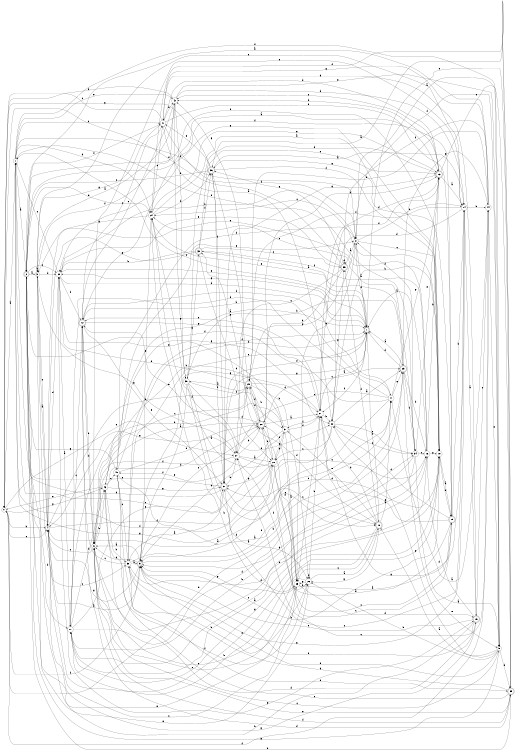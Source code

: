 digraph n36_5 {
__start0 [label="" shape="none"];

rankdir=LR;
size="8,5";

s0 [style="filled", color="black", fillcolor="white" shape="circle", label="0"];
s1 [style="filled", color="black", fillcolor="white" shape="circle", label="1"];
s2 [style="rounded,filled", color="black", fillcolor="white" shape="doublecircle", label="2"];
s3 [style="filled", color="black", fillcolor="white" shape="circle", label="3"];
s4 [style="filled", color="black", fillcolor="white" shape="circle", label="4"];
s5 [style="rounded,filled", color="black", fillcolor="white" shape="doublecircle", label="5"];
s6 [style="filled", color="black", fillcolor="white" shape="circle", label="6"];
s7 [style="rounded,filled", color="black", fillcolor="white" shape="doublecircle", label="7"];
s8 [style="filled", color="black", fillcolor="white" shape="circle", label="8"];
s9 [style="filled", color="black", fillcolor="white" shape="circle", label="9"];
s10 [style="rounded,filled", color="black", fillcolor="white" shape="doublecircle", label="10"];
s11 [style="filled", color="black", fillcolor="white" shape="circle", label="11"];
s12 [style="rounded,filled", color="black", fillcolor="white" shape="doublecircle", label="12"];
s13 [style="rounded,filled", color="black", fillcolor="white" shape="doublecircle", label="13"];
s14 [style="filled", color="black", fillcolor="white" shape="circle", label="14"];
s15 [style="rounded,filled", color="black", fillcolor="white" shape="doublecircle", label="15"];
s16 [style="filled", color="black", fillcolor="white" shape="circle", label="16"];
s17 [style="filled", color="black", fillcolor="white" shape="circle", label="17"];
s18 [style="filled", color="black", fillcolor="white" shape="circle", label="18"];
s19 [style="rounded,filled", color="black", fillcolor="white" shape="doublecircle", label="19"];
s20 [style="rounded,filled", color="black", fillcolor="white" shape="doublecircle", label="20"];
s21 [style="filled", color="black", fillcolor="white" shape="circle", label="21"];
s22 [style="filled", color="black", fillcolor="white" shape="circle", label="22"];
s23 [style="rounded,filled", color="black", fillcolor="white" shape="doublecircle", label="23"];
s24 [style="filled", color="black", fillcolor="white" shape="circle", label="24"];
s25 [style="filled", color="black", fillcolor="white" shape="circle", label="25"];
s26 [style="filled", color="black", fillcolor="white" shape="circle", label="26"];
s27 [style="filled", color="black", fillcolor="white" shape="circle", label="27"];
s28 [style="filled", color="black", fillcolor="white" shape="circle", label="28"];
s29 [style="rounded,filled", color="black", fillcolor="white" shape="doublecircle", label="29"];
s30 [style="filled", color="black", fillcolor="white" shape="circle", label="30"];
s31 [style="filled", color="black", fillcolor="white" shape="circle", label="31"];
s32 [style="filled", color="black", fillcolor="white" shape="circle", label="32"];
s33 [style="rounded,filled", color="black", fillcolor="white" shape="doublecircle", label="33"];
s34 [style="filled", color="black", fillcolor="white" shape="circle", label="34"];
s35 [style="rounded,filled", color="black", fillcolor="white" shape="doublecircle", label="35"];
s36 [style="rounded,filled", color="black", fillcolor="white" shape="doublecircle", label="36"];
s37 [style="rounded,filled", color="black", fillcolor="white" shape="doublecircle", label="37"];
s38 [style="filled", color="black", fillcolor="white" shape="circle", label="38"];
s39 [style="rounded,filled", color="black", fillcolor="white" shape="doublecircle", label="39"];
s40 [style="filled", color="black", fillcolor="white" shape="circle", label="40"];
s41 [style="filled", color="black", fillcolor="white" shape="circle", label="41"];
s42 [style="filled", color="black", fillcolor="white" shape="circle", label="42"];
s43 [style="filled", color="black", fillcolor="white" shape="circle", label="43"];
s44 [style="filled", color="black", fillcolor="white" shape="circle", label="44"];
s0 -> s1 [label="a"];
s0 -> s4 [label="b"];
s0 -> s4 [label="c"];
s0 -> s23 [label="d"];
s0 -> s27 [label="e"];
s0 -> s44 [label="f"];
s0 -> s43 [label="g"];
s1 -> s2 [label="a"];
s1 -> s8 [label="b"];
s1 -> s41 [label="c"];
s1 -> s24 [label="d"];
s1 -> s42 [label="e"];
s1 -> s9 [label="f"];
s1 -> s28 [label="g"];
s2 -> s3 [label="a"];
s2 -> s17 [label="b"];
s2 -> s32 [label="c"];
s2 -> s24 [label="d"];
s2 -> s25 [label="e"];
s2 -> s41 [label="f"];
s2 -> s9 [label="g"];
s3 -> s4 [label="a"];
s3 -> s3 [label="b"];
s3 -> s38 [label="c"];
s3 -> s32 [label="d"];
s3 -> s14 [label="e"];
s3 -> s42 [label="f"];
s3 -> s27 [label="g"];
s4 -> s5 [label="a"];
s4 -> s29 [label="b"];
s4 -> s3 [label="c"];
s4 -> s32 [label="d"];
s4 -> s18 [label="e"];
s4 -> s28 [label="f"];
s4 -> s15 [label="g"];
s5 -> s6 [label="a"];
s5 -> s23 [label="b"];
s5 -> s20 [label="c"];
s5 -> s6 [label="d"];
s5 -> s24 [label="e"];
s5 -> s0 [label="f"];
s5 -> s4 [label="g"];
s6 -> s7 [label="a"];
s6 -> s43 [label="b"];
s6 -> s4 [label="c"];
s6 -> s16 [label="d"];
s6 -> s39 [label="e"];
s6 -> s39 [label="f"];
s6 -> s22 [label="g"];
s7 -> s8 [label="a"];
s7 -> s10 [label="b"];
s7 -> s1 [label="c"];
s7 -> s37 [label="d"];
s7 -> s24 [label="e"];
s7 -> s21 [label="f"];
s7 -> s32 [label="g"];
s8 -> s9 [label="a"];
s8 -> s14 [label="b"];
s8 -> s18 [label="c"];
s8 -> s40 [label="d"];
s8 -> s25 [label="e"];
s8 -> s7 [label="f"];
s8 -> s29 [label="g"];
s9 -> s10 [label="a"];
s9 -> s26 [label="b"];
s9 -> s6 [label="c"];
s9 -> s39 [label="d"];
s9 -> s5 [label="e"];
s9 -> s8 [label="f"];
s9 -> s22 [label="g"];
s10 -> s11 [label="a"];
s10 -> s17 [label="b"];
s10 -> s25 [label="c"];
s10 -> s21 [label="d"];
s10 -> s31 [label="e"];
s10 -> s35 [label="f"];
s10 -> s26 [label="g"];
s11 -> s4 [label="a"];
s11 -> s12 [label="b"];
s11 -> s27 [label="c"];
s11 -> s17 [label="d"];
s11 -> s23 [label="e"];
s11 -> s2 [label="f"];
s11 -> s13 [label="g"];
s12 -> s13 [label="a"];
s12 -> s6 [label="b"];
s12 -> s41 [label="c"];
s12 -> s6 [label="d"];
s12 -> s37 [label="e"];
s12 -> s11 [label="f"];
s12 -> s21 [label="g"];
s13 -> s14 [label="a"];
s13 -> s42 [label="b"];
s13 -> s42 [label="c"];
s13 -> s30 [label="d"];
s13 -> s39 [label="e"];
s13 -> s21 [label="f"];
s13 -> s37 [label="g"];
s14 -> s15 [label="a"];
s14 -> s44 [label="b"];
s14 -> s37 [label="c"];
s14 -> s22 [label="d"];
s14 -> s6 [label="e"];
s14 -> s29 [label="f"];
s14 -> s21 [label="g"];
s15 -> s16 [label="a"];
s15 -> s3 [label="b"];
s15 -> s44 [label="c"];
s15 -> s43 [label="d"];
s15 -> s5 [label="e"];
s15 -> s5 [label="f"];
s15 -> s41 [label="g"];
s16 -> s7 [label="a"];
s16 -> s13 [label="b"];
s16 -> s17 [label="c"];
s16 -> s38 [label="d"];
s16 -> s3 [label="e"];
s16 -> s33 [label="f"];
s16 -> s18 [label="g"];
s17 -> s18 [label="a"];
s17 -> s31 [label="b"];
s17 -> s12 [label="c"];
s17 -> s43 [label="d"];
s17 -> s37 [label="e"];
s17 -> s34 [label="f"];
s17 -> s18 [label="g"];
s18 -> s19 [label="a"];
s18 -> s5 [label="b"];
s18 -> s24 [label="c"];
s18 -> s37 [label="d"];
s18 -> s19 [label="e"];
s18 -> s2 [label="f"];
s18 -> s2 [label="g"];
s19 -> s20 [label="a"];
s19 -> s14 [label="b"];
s19 -> s20 [label="c"];
s19 -> s22 [label="d"];
s19 -> s21 [label="e"];
s19 -> s32 [label="f"];
s19 -> s36 [label="g"];
s20 -> s21 [label="a"];
s20 -> s28 [label="b"];
s20 -> s23 [label="c"];
s20 -> s29 [label="d"];
s20 -> s12 [label="e"];
s20 -> s13 [label="f"];
s20 -> s33 [label="g"];
s21 -> s7 [label="a"];
s21 -> s22 [label="b"];
s21 -> s25 [label="c"];
s21 -> s13 [label="d"];
s21 -> s12 [label="e"];
s21 -> s31 [label="f"];
s21 -> s5 [label="g"];
s22 -> s23 [label="a"];
s22 -> s18 [label="b"];
s22 -> s28 [label="c"];
s22 -> s5 [label="d"];
s22 -> s34 [label="e"];
s22 -> s34 [label="f"];
s22 -> s35 [label="g"];
s23 -> s7 [label="a"];
s23 -> s16 [label="b"];
s23 -> s24 [label="c"];
s23 -> s7 [label="d"];
s23 -> s9 [label="e"];
s23 -> s34 [label="f"];
s23 -> s44 [label="g"];
s24 -> s18 [label="a"];
s24 -> s25 [label="b"];
s24 -> s41 [label="c"];
s24 -> s27 [label="d"];
s24 -> s13 [label="e"];
s24 -> s36 [label="f"];
s24 -> s4 [label="g"];
s25 -> s19 [label="a"];
s25 -> s26 [label="b"];
s25 -> s4 [label="c"];
s25 -> s15 [label="d"];
s25 -> s6 [label="e"];
s25 -> s20 [label="f"];
s25 -> s5 [label="g"];
s26 -> s10 [label="a"];
s26 -> s21 [label="b"];
s26 -> s6 [label="c"];
s26 -> s26 [label="d"];
s26 -> s2 [label="e"];
s26 -> s27 [label="f"];
s26 -> s25 [label="g"];
s27 -> s28 [label="a"];
s27 -> s20 [label="b"];
s27 -> s16 [label="c"];
s27 -> s29 [label="d"];
s27 -> s40 [label="e"];
s27 -> s6 [label="f"];
s27 -> s4 [label="g"];
s28 -> s24 [label="a"];
s28 -> s29 [label="b"];
s28 -> s19 [label="c"];
s28 -> s25 [label="d"];
s28 -> s31 [label="e"];
s28 -> s1 [label="f"];
s28 -> s37 [label="g"];
s29 -> s30 [label="a"];
s29 -> s26 [label="b"];
s29 -> s43 [label="c"];
s29 -> s21 [label="d"];
s29 -> s32 [label="e"];
s29 -> s20 [label="f"];
s29 -> s42 [label="g"];
s30 -> s26 [label="a"];
s30 -> s23 [label="b"];
s30 -> s10 [label="c"];
s30 -> s31 [label="d"];
s30 -> s22 [label="e"];
s30 -> s5 [label="f"];
s30 -> s33 [label="g"];
s31 -> s25 [label="a"];
s31 -> s6 [label="b"];
s31 -> s1 [label="c"];
s31 -> s5 [label="d"];
s31 -> s32 [label="e"];
s31 -> s21 [label="f"];
s31 -> s28 [label="g"];
s32 -> s17 [label="a"];
s32 -> s8 [label="b"];
s32 -> s1 [label="c"];
s32 -> s7 [label="d"];
s32 -> s7 [label="e"];
s32 -> s12 [label="f"];
s32 -> s15 [label="g"];
s33 -> s34 [label="a"];
s33 -> s32 [label="b"];
s33 -> s35 [label="c"];
s33 -> s28 [label="d"];
s33 -> s13 [label="e"];
s33 -> s36 [label="f"];
s33 -> s4 [label="g"];
s34 -> s9 [label="a"];
s34 -> s17 [label="b"];
s34 -> s16 [label="c"];
s34 -> s8 [label="d"];
s34 -> s13 [label="e"];
s34 -> s1 [label="f"];
s34 -> s5 [label="g"];
s35 -> s8 [label="a"];
s35 -> s20 [label="b"];
s35 -> s27 [label="c"];
s35 -> s35 [label="d"];
s35 -> s32 [label="e"];
s35 -> s0 [label="f"];
s35 -> s36 [label="g"];
s36 -> s14 [label="a"];
s36 -> s37 [label="b"];
s36 -> s2 [label="c"];
s36 -> s10 [label="d"];
s36 -> s41 [label="e"];
s36 -> s18 [label="f"];
s36 -> s0 [label="g"];
s37 -> s38 [label="a"];
s37 -> s27 [label="b"];
s37 -> s10 [label="c"];
s37 -> s1 [label="d"];
s37 -> s2 [label="e"];
s37 -> s36 [label="f"];
s37 -> s7 [label="g"];
s38 -> s5 [label="a"];
s38 -> s7 [label="b"];
s38 -> s12 [label="c"];
s38 -> s39 [label="d"];
s38 -> s7 [label="e"];
s38 -> s11 [label="f"];
s38 -> s14 [label="g"];
s39 -> s36 [label="a"];
s39 -> s2 [label="b"];
s39 -> s40 [label="c"];
s39 -> s12 [label="d"];
s39 -> s7 [label="e"];
s39 -> s24 [label="f"];
s39 -> s38 [label="g"];
s40 -> s11 [label="a"];
s40 -> s26 [label="b"];
s40 -> s38 [label="c"];
s40 -> s20 [label="d"];
s40 -> s8 [label="e"];
s40 -> s7 [label="f"];
s40 -> s2 [label="g"];
s41 -> s22 [label="a"];
s41 -> s42 [label="b"];
s41 -> s0 [label="c"];
s41 -> s13 [label="d"];
s41 -> s19 [label="e"];
s41 -> s8 [label="f"];
s41 -> s3 [label="g"];
s42 -> s3 [label="a"];
s42 -> s0 [label="b"];
s42 -> s12 [label="c"];
s42 -> s14 [label="d"];
s42 -> s9 [label="e"];
s42 -> s30 [label="f"];
s42 -> s30 [label="g"];
s43 -> s20 [label="a"];
s43 -> s38 [label="b"];
s43 -> s40 [label="c"];
s43 -> s20 [label="d"];
s43 -> s0 [label="e"];
s43 -> s26 [label="f"];
s43 -> s37 [label="g"];
s44 -> s2 [label="a"];
s44 -> s29 [label="b"];
s44 -> s27 [label="c"];
s44 -> s11 [label="d"];
s44 -> s9 [label="e"];
s44 -> s35 [label="f"];
s44 -> s41 [label="g"];

}